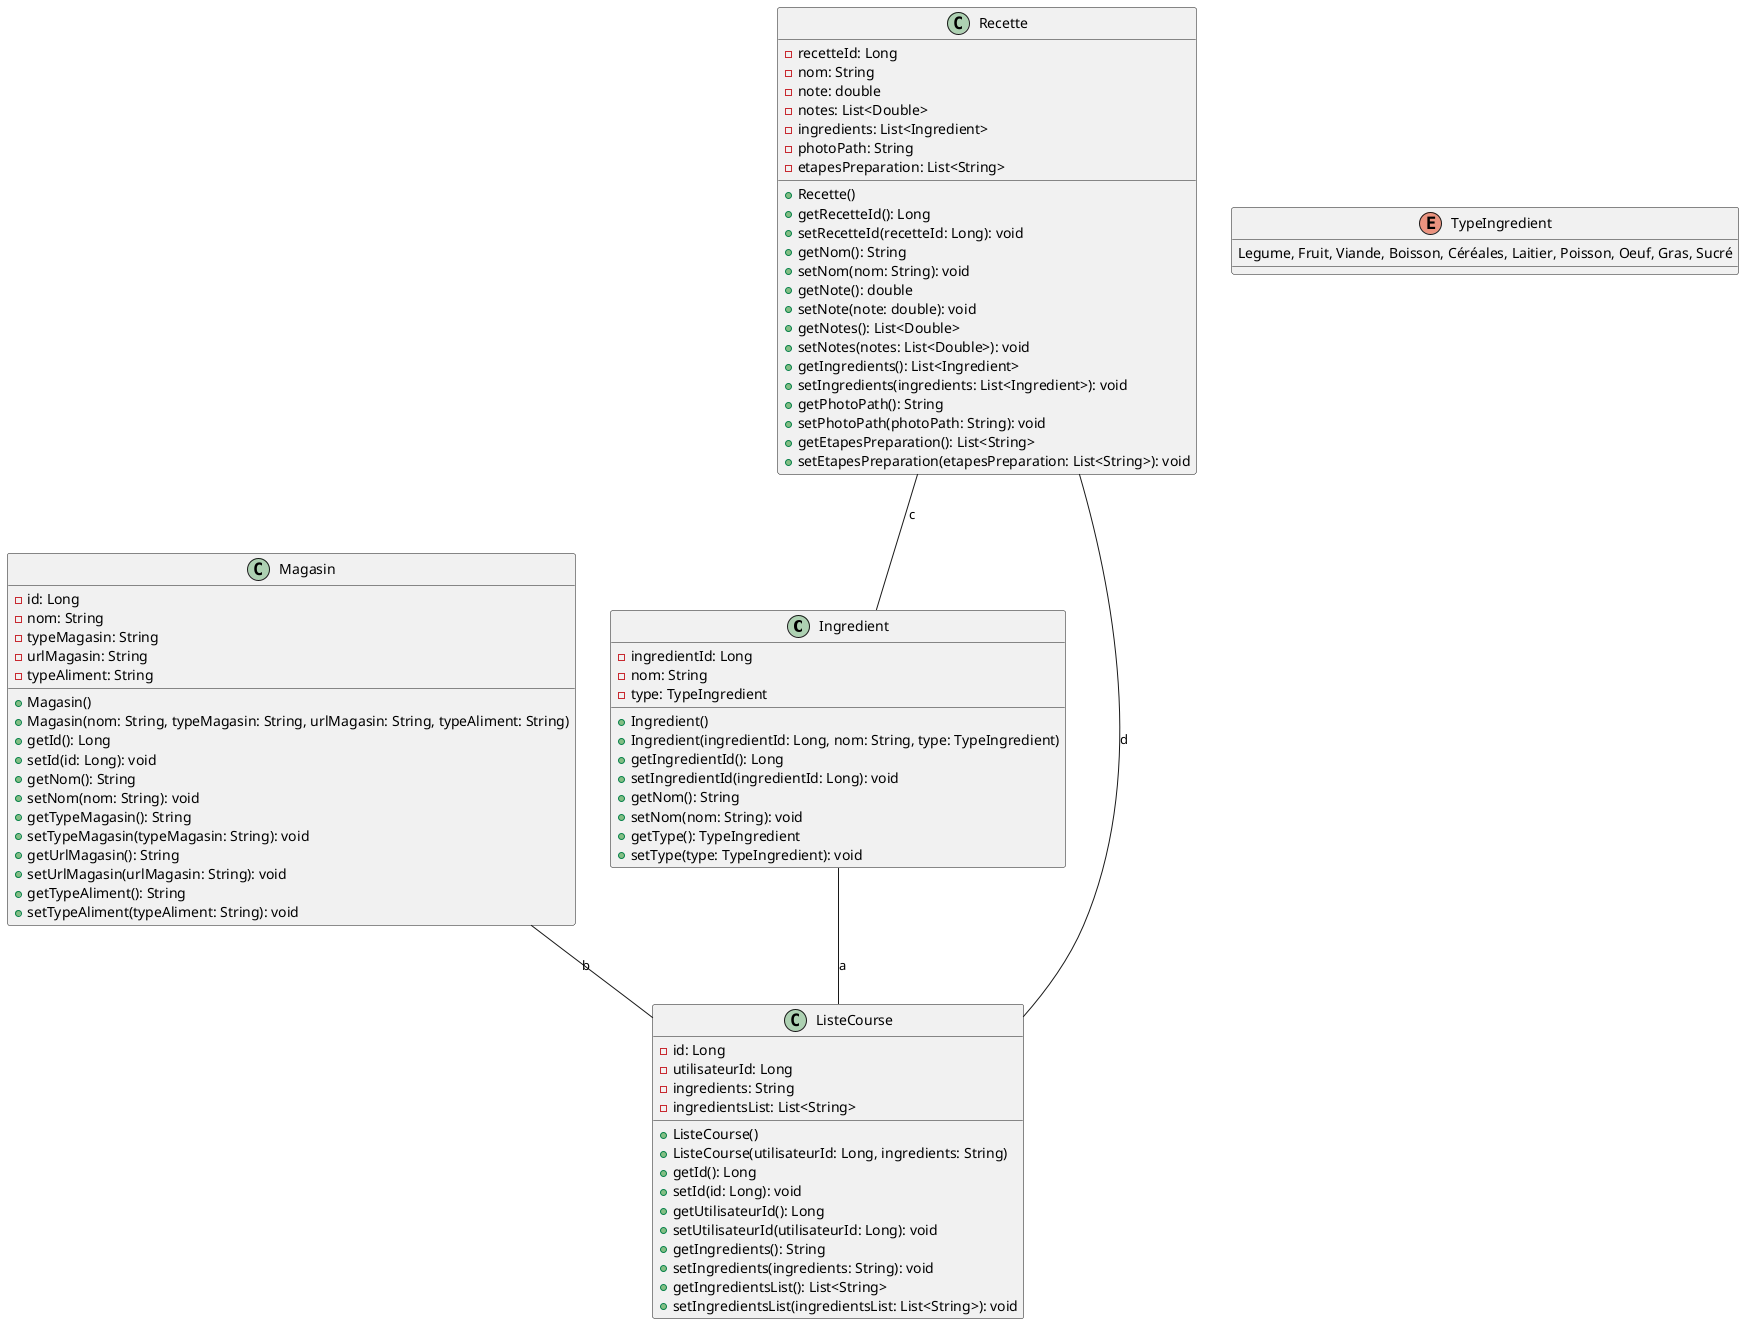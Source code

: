 @startuml

class Ingredient {
  - ingredientId: Long
  - nom: String
  - type: TypeIngredient

  + Ingredient()
  + Ingredient(ingredientId: Long, nom: String, type: TypeIngredient)
  + getIngredientId(): Long
  + setIngredientId(ingredientId: Long): void
  + getNom(): String
  + setNom(nom: String): void
  + getType(): TypeIngredient
  + setType(type: TypeIngredient): void
}

enum TypeIngredient {
  Legume, Fruit, Viande, Boisson, Céréales, Laitier, Poisson, Oeuf, Gras, Sucré
}

class ListeCourse {
  - id: Long
  - utilisateurId: Long
  - ingredients: String
  - ingredientsList: List<String>

  + ListeCourse()
  + ListeCourse(utilisateurId: Long, ingredients: String)
  + getId(): Long
  + setId(id: Long): void
  + getUtilisateurId(): Long
  + setUtilisateurId(utilisateurId: Long): void
  + getIngredients(): String
  + setIngredients(ingredients: String): void
  + getIngredientsList(): List<String>
  + setIngredientsList(ingredientsList: List<String>): void
}

class Magasin {
  - id: Long
  - nom: String
  - typeMagasin: String
  - urlMagasin: String
  - typeAliment: String

  + Magasin()
  + Magasin(nom: String, typeMagasin: String, urlMagasin: String, typeAliment: String)
  + getId(): Long
  + setId(id: Long): void
  + getNom(): String
  + setNom(nom: String): void
  + getTypeMagasin(): String
  + setTypeMagasin(typeMagasin: String): void
  + getUrlMagasin(): String
  + setUrlMagasin(urlMagasin: String): void
  + getTypeAliment(): String
  + setTypeAliment(typeAliment: String): void
}

class Recette {
  - recetteId: Long
  - nom: String
  - note: double
  - notes: List<Double>
  - ingredients: List<Ingredient>
  - photoPath: String
  - etapesPreparation: List<String>

  + Recette()
  + getRecetteId(): Long
  + setRecetteId(recetteId: Long): void
  + getNom(): String
  + setNom(nom: String): void
  + getNote(): double
  + setNote(note: double): void
  + getNotes(): List<Double>
  + setNotes(notes: List<Double>): void
  + getIngredients(): List<Ingredient>
  + setIngredients(ingredients: List<Ingredient>): void
  + getPhotoPath(): String
  + setPhotoPath(photoPath: String): void
  + getEtapesPreparation(): List<String>
  + setEtapesPreparation(etapesPreparation: List<String>): void
}

Ingredient -- ListeCourse: a
Magasin -- ListeCourse: b
Recette -- Ingredient: c
Recette -- ListeCourse: d

@enduml
